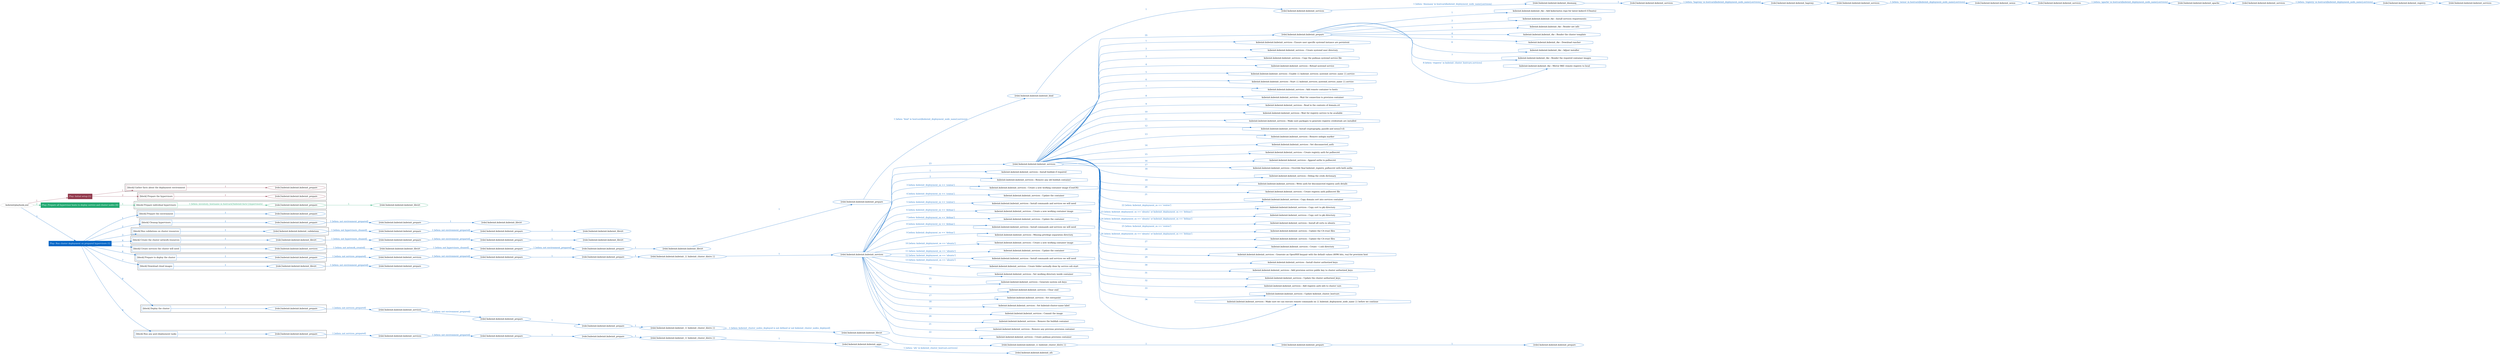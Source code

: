 digraph {
	graph [concentrate=true ordering=in rankdir=LR ratio=fill]
	edge [esep=5 sep=10]
	"kubeinit/playbook.yml" [id=root_node style=dotted]
	play_e503dc98 [label="Play: Initial setup (1)" color="#923a4d" fontcolor="#ffffff" id=play_e503dc98 shape=box style=filled tooltip=localhost]
	"kubeinit/playbook.yml" -> play_e503dc98 [label="1 " color="#923a4d" fontcolor="#923a4d" id=edge_45ca7c3e labeltooltip="1 " tooltip="1 "]
	subgraph "kubeinit.kubeinit.kubeinit_prepare" {
		role_76777080 [label="[role] kubeinit.kubeinit.kubeinit_prepare" color="#923a4d" id=role_76777080 tooltip="kubeinit.kubeinit.kubeinit_prepare"]
	}
	subgraph "kubeinit.kubeinit.kubeinit_prepare" {
		role_0b3c67dd [label="[role] kubeinit.kubeinit.kubeinit_prepare" color="#923a4d" id=role_0b3c67dd tooltip="kubeinit.kubeinit.kubeinit_prepare"]
	}
	subgraph "Play: Initial setup (1)" {
		play_e503dc98 -> block_ad367bed [label=1 color="#923a4d" fontcolor="#923a4d" id=edge_239f8a02 labeltooltip=1 tooltip=1]
		subgraph cluster_block_ad367bed {
			block_ad367bed [label="[block] Gather facts about the deployment environment" color="#923a4d" id=block_ad367bed labeltooltip="Gather facts about the deployment environment" shape=box tooltip="Gather facts about the deployment environment"]
			block_ad367bed -> role_76777080 [label="1 " color="#923a4d" fontcolor="#923a4d" id=edge_c7fbaa7b labeltooltip="1 " tooltip="1 "]
		}
		play_e503dc98 -> block_340f7863 [label=2 color="#923a4d" fontcolor="#923a4d" id=edge_bd38c888 labeltooltip=2 tooltip=2]
		subgraph cluster_block_340f7863 {
			block_340f7863 [label="[block] Prepare the hypervisors" color="#923a4d" id=block_340f7863 labeltooltip="Prepare the hypervisors" shape=box tooltip="Prepare the hypervisors"]
			block_340f7863 -> role_0b3c67dd [label="1 " color="#923a4d" fontcolor="#923a4d" id=edge_e30ed686 labeltooltip="1 " tooltip="1 "]
		}
	}
	play_36ef7591 [label="Play: Prepare all hypervisor hosts to deploy service and cluster nodes (0)" color="#23a972" fontcolor="#ffffff" id=play_36ef7591 shape=box style=filled tooltip="Play: Prepare all hypervisor hosts to deploy service and cluster nodes (0)"]
	"kubeinit/playbook.yml" -> play_36ef7591 [label="2 " color="#23a972" fontcolor="#23a972" id=edge_7087b87b labeltooltip="2 " tooltip="2 "]
	subgraph "kubeinit.kubeinit.kubeinit_libvirt" {
		role_060f5314 [label="[role] kubeinit.kubeinit.kubeinit_libvirt" color="#23a972" id=role_060f5314 tooltip="kubeinit.kubeinit.kubeinit_libvirt"]
	}
	subgraph "kubeinit.kubeinit.kubeinit_prepare" {
		role_6e1c6580 [label="[role] kubeinit.kubeinit.kubeinit_prepare" color="#23a972" id=role_6e1c6580 tooltip="kubeinit.kubeinit.kubeinit_prepare"]
		role_6e1c6580 -> role_060f5314 [label="1 " color="#23a972" fontcolor="#23a972" id=edge_564e3470 labeltooltip="1 " tooltip="1 "]
	}
	subgraph "Play: Prepare all hypervisor hosts to deploy service and cluster nodes (0)" {
		play_36ef7591 -> block_ddae9966 [label=1 color="#23a972" fontcolor="#23a972" id=edge_3e0b883f labeltooltip=1 tooltip=1]
		subgraph cluster_block_ddae9966 {
			block_ddae9966 [label="[block] Prepare individual hypervisors" color="#23a972" id=block_ddae9966 labeltooltip="Prepare individual hypervisors" shape=box tooltip="Prepare individual hypervisors"]
			block_ddae9966 -> role_6e1c6580 [label="1 [when: inventory_hostname in hostvars['kubeinit-facts'].hypervisors]" color="#23a972" fontcolor="#23a972" id=edge_b88f1957 labeltooltip="1 [when: inventory_hostname in hostvars['kubeinit-facts'].hypervisors]" tooltip="1 [when: inventory_hostname in hostvars['kubeinit-facts'].hypervisors]"]
		}
	}
	play_bc8227a1 [label="Play: Run cluster deployment on prepared hypervisors (1)" color="#0666c6" fontcolor="#ffffff" id=play_bc8227a1 shape=box style=filled tooltip=localhost]
	"kubeinit/playbook.yml" -> play_bc8227a1 [label="3 " color="#0666c6" fontcolor="#0666c6" id=edge_2eb1d53c labeltooltip="3 " tooltip="3 "]
	subgraph "kubeinit.kubeinit.kubeinit_prepare" {
		role_4ebf9649 [label="[role] kubeinit.kubeinit.kubeinit_prepare" color="#0666c6" id=role_4ebf9649 tooltip="kubeinit.kubeinit.kubeinit_prepare"]
	}
	subgraph "kubeinit.kubeinit.kubeinit_libvirt" {
		role_724618ec [label="[role] kubeinit.kubeinit.kubeinit_libvirt" color="#0666c6" id=role_724618ec tooltip="kubeinit.kubeinit.kubeinit_libvirt"]
	}
	subgraph "kubeinit.kubeinit.kubeinit_prepare" {
		role_7d6e8b5f [label="[role] kubeinit.kubeinit.kubeinit_prepare" color="#0666c6" id=role_7d6e8b5f tooltip="kubeinit.kubeinit.kubeinit_prepare"]
		role_7d6e8b5f -> role_724618ec [label="1 " color="#0666c6" fontcolor="#0666c6" id=edge_b63d9ef8 labeltooltip="1 " tooltip="1 "]
	}
	subgraph "kubeinit.kubeinit.kubeinit_prepare" {
		role_07f2634e [label="[role] kubeinit.kubeinit.kubeinit_prepare" color="#0666c6" id=role_07f2634e tooltip="kubeinit.kubeinit.kubeinit_prepare"]
		role_07f2634e -> role_7d6e8b5f [label="1 [when: not environment_prepared]" color="#0666c6" fontcolor="#0666c6" id=edge_174e8675 labeltooltip="1 [when: not environment_prepared]" tooltip="1 [when: not environment_prepared]"]
	}
	subgraph "kubeinit.kubeinit.kubeinit_libvirt" {
		role_aa6c5304 [label="[role] kubeinit.kubeinit.kubeinit_libvirt" color="#0666c6" id=role_aa6c5304 tooltip="kubeinit.kubeinit.kubeinit_libvirt"]
	}
	subgraph "kubeinit.kubeinit.kubeinit_prepare" {
		role_71b4de38 [label="[role] kubeinit.kubeinit.kubeinit_prepare" color="#0666c6" id=role_71b4de38 tooltip="kubeinit.kubeinit.kubeinit_prepare"]
		role_71b4de38 -> role_aa6c5304 [label="1 " color="#0666c6" fontcolor="#0666c6" id=edge_5ab9ca7f labeltooltip="1 " tooltip="1 "]
	}
	subgraph "kubeinit.kubeinit.kubeinit_prepare" {
		role_2104b763 [label="[role] kubeinit.kubeinit.kubeinit_prepare" color="#0666c6" id=role_2104b763 tooltip="kubeinit.kubeinit.kubeinit_prepare"]
		role_2104b763 -> role_71b4de38 [label="1 [when: not environment_prepared]" color="#0666c6" fontcolor="#0666c6" id=edge_48436f07 labeltooltip="1 [when: not environment_prepared]" tooltip="1 [when: not environment_prepared]"]
	}
	subgraph "kubeinit.kubeinit.kubeinit_validations" {
		role_d0cfb1e6 [label="[role] kubeinit.kubeinit.kubeinit_validations" color="#0666c6" id=role_d0cfb1e6 tooltip="kubeinit.kubeinit.kubeinit_validations"]
		role_d0cfb1e6 -> role_2104b763 [label="1 [when: not hypervisors_cleaned]" color="#0666c6" fontcolor="#0666c6" id=edge_278970c9 labeltooltip="1 [when: not hypervisors_cleaned]" tooltip="1 [when: not hypervisors_cleaned]"]
	}
	subgraph "kubeinit.kubeinit.kubeinit_libvirt" {
		role_3ac5ae39 [label="[role] kubeinit.kubeinit.kubeinit_libvirt" color="#0666c6" id=role_3ac5ae39 tooltip="kubeinit.kubeinit.kubeinit_libvirt"]
	}
	subgraph "kubeinit.kubeinit.kubeinit_prepare" {
		role_8b14472f [label="[role] kubeinit.kubeinit.kubeinit_prepare" color="#0666c6" id=role_8b14472f tooltip="kubeinit.kubeinit.kubeinit_prepare"]
		role_8b14472f -> role_3ac5ae39 [label="1 " color="#0666c6" fontcolor="#0666c6" id=edge_5c7ccbdb labeltooltip="1 " tooltip="1 "]
	}
	subgraph "kubeinit.kubeinit.kubeinit_prepare" {
		role_dacb79e2 [label="[role] kubeinit.kubeinit.kubeinit_prepare" color="#0666c6" id=role_dacb79e2 tooltip="kubeinit.kubeinit.kubeinit_prepare"]
		role_dacb79e2 -> role_8b14472f [label="1 [when: not environment_prepared]" color="#0666c6" fontcolor="#0666c6" id=edge_60abf774 labeltooltip="1 [when: not environment_prepared]" tooltip="1 [when: not environment_prepared]"]
	}
	subgraph "kubeinit.kubeinit.kubeinit_libvirt" {
		role_7d775c23 [label="[role] kubeinit.kubeinit.kubeinit_libvirt" color="#0666c6" id=role_7d775c23 tooltip="kubeinit.kubeinit.kubeinit_libvirt"]
		role_7d775c23 -> role_dacb79e2 [label="1 [when: not hypervisors_cleaned]" color="#0666c6" fontcolor="#0666c6" id=edge_eb13e8ef labeltooltip="1 [when: not hypervisors_cleaned]" tooltip="1 [when: not hypervisors_cleaned]"]
	}
	subgraph "kubeinit.kubeinit.kubeinit_services" {
		role_6ca841da [label="[role] kubeinit.kubeinit.kubeinit_services" color="#0666c6" id=role_6ca841da tooltip="kubeinit.kubeinit.kubeinit_services"]
	}
	subgraph "kubeinit.kubeinit.kubeinit_registry" {
		role_71b5822a [label="[role] kubeinit.kubeinit.kubeinit_registry" color="#0666c6" id=role_71b5822a tooltip="kubeinit.kubeinit.kubeinit_registry"]
		role_71b5822a -> role_6ca841da [label="1 " color="#0666c6" fontcolor="#0666c6" id=edge_bf52bc6b labeltooltip="1 " tooltip="1 "]
	}
	subgraph "kubeinit.kubeinit.kubeinit_services" {
		role_db6cec36 [label="[role] kubeinit.kubeinit.kubeinit_services" color="#0666c6" id=role_db6cec36 tooltip="kubeinit.kubeinit.kubeinit_services"]
		role_db6cec36 -> role_71b5822a [label="1 [when: 'registry' in hostvars[kubeinit_deployment_node_name].services]" color="#0666c6" fontcolor="#0666c6" id=edge_757599ec labeltooltip="1 [when: 'registry' in hostvars[kubeinit_deployment_node_name].services]" tooltip="1 [when: 'registry' in hostvars[kubeinit_deployment_node_name].services]"]
	}
	subgraph "kubeinit.kubeinit.kubeinit_apache" {
		role_b32b2b4c [label="[role] kubeinit.kubeinit.kubeinit_apache" color="#0666c6" id=role_b32b2b4c tooltip="kubeinit.kubeinit.kubeinit_apache"]
		role_b32b2b4c -> role_db6cec36 [label="1 " color="#0666c6" fontcolor="#0666c6" id=edge_842114a9 labeltooltip="1 " tooltip="1 "]
	}
	subgraph "kubeinit.kubeinit.kubeinit_services" {
		role_fac47577 [label="[role] kubeinit.kubeinit.kubeinit_services" color="#0666c6" id=role_fac47577 tooltip="kubeinit.kubeinit.kubeinit_services"]
		role_fac47577 -> role_b32b2b4c [label="1 [when: 'apache' in hostvars[kubeinit_deployment_node_name].services]" color="#0666c6" fontcolor="#0666c6" id=edge_3e622b7b labeltooltip="1 [when: 'apache' in hostvars[kubeinit_deployment_node_name].services]" tooltip="1 [when: 'apache' in hostvars[kubeinit_deployment_node_name].services]"]
	}
	subgraph "kubeinit.kubeinit.kubeinit_nexus" {
		role_53046998 [label="[role] kubeinit.kubeinit.kubeinit_nexus" color="#0666c6" id=role_53046998 tooltip="kubeinit.kubeinit.kubeinit_nexus"]
		role_53046998 -> role_fac47577 [label="1 " color="#0666c6" fontcolor="#0666c6" id=edge_2eb7b93c labeltooltip="1 " tooltip="1 "]
	}
	subgraph "kubeinit.kubeinit.kubeinit_services" {
		role_0b862f75 [label="[role] kubeinit.kubeinit.kubeinit_services" color="#0666c6" id=role_0b862f75 tooltip="kubeinit.kubeinit.kubeinit_services"]
		role_0b862f75 -> role_53046998 [label="1 [when: 'nexus' in hostvars[kubeinit_deployment_node_name].services]" color="#0666c6" fontcolor="#0666c6" id=edge_49129f29 labeltooltip="1 [when: 'nexus' in hostvars[kubeinit_deployment_node_name].services]" tooltip="1 [when: 'nexus' in hostvars[kubeinit_deployment_node_name].services]"]
	}
	subgraph "kubeinit.kubeinit.kubeinit_haproxy" {
		role_e3546531 [label="[role] kubeinit.kubeinit.kubeinit_haproxy" color="#0666c6" id=role_e3546531 tooltip="kubeinit.kubeinit.kubeinit_haproxy"]
		role_e3546531 -> role_0b862f75 [label="1 " color="#0666c6" fontcolor="#0666c6" id=edge_050a6639 labeltooltip="1 " tooltip="1 "]
	}
	subgraph "kubeinit.kubeinit.kubeinit_services" {
		role_6bdcec07 [label="[role] kubeinit.kubeinit.kubeinit_services" color="#0666c6" id=role_6bdcec07 tooltip="kubeinit.kubeinit.kubeinit_services"]
		role_6bdcec07 -> role_e3546531 [label="1 [when: 'haproxy' in hostvars[kubeinit_deployment_node_name].services]" color="#0666c6" fontcolor="#0666c6" id=edge_627a9b95 labeltooltip="1 [when: 'haproxy' in hostvars[kubeinit_deployment_node_name].services]" tooltip="1 [when: 'haproxy' in hostvars[kubeinit_deployment_node_name].services]"]
	}
	subgraph "kubeinit.kubeinit.kubeinit_dnsmasq" {
		role_0a4b3c1c [label="[role] kubeinit.kubeinit.kubeinit_dnsmasq" color="#0666c6" id=role_0a4b3c1c tooltip="kubeinit.kubeinit.kubeinit_dnsmasq"]
		role_0a4b3c1c -> role_6bdcec07 [label="1 " color="#0666c6" fontcolor="#0666c6" id=edge_77da89e2 labeltooltip="1 " tooltip="1 "]
	}
	subgraph "kubeinit.kubeinit.kubeinit_services" {
		role_44010b51 [label="[role] kubeinit.kubeinit.kubeinit_services" color="#0666c6" id=role_44010b51 tooltip="kubeinit.kubeinit.kubeinit_services"]
		role_44010b51 -> role_0a4b3c1c [label="1 [when: 'dnsmasq' in hostvars[kubeinit_deployment_node_name].services]" color="#0666c6" fontcolor="#0666c6" id=edge_31c3a5ef labeltooltip="1 [when: 'dnsmasq' in hostvars[kubeinit_deployment_node_name].services]" tooltip="1 [when: 'dnsmasq' in hostvars[kubeinit_deployment_node_name].services]"]
	}
	subgraph "kubeinit.kubeinit.kubeinit_bind" {
		role_baae6329 [label="[role] kubeinit.kubeinit.kubeinit_bind" color="#0666c6" id=role_baae6329 tooltip="kubeinit.kubeinit.kubeinit_bind"]
		role_baae6329 -> role_44010b51 [label="1 " color="#0666c6" fontcolor="#0666c6" id=edge_8ca198b5 labeltooltip="1 " tooltip="1 "]
	}
	subgraph "kubeinit.kubeinit.kubeinit_prepare" {
		role_899c178d [label="[role] kubeinit.kubeinit.kubeinit_prepare" color="#0666c6" id=role_899c178d tooltip="kubeinit.kubeinit.kubeinit_prepare"]
		role_899c178d -> role_baae6329 [label="1 [when: 'bind' in hostvars[kubeinit_deployment_node_name].services]" color="#0666c6" fontcolor="#0666c6" id=edge_84cf55b2 labeltooltip="1 [when: 'bind' in hostvars[kubeinit_deployment_node_name].services]" tooltip="1 [when: 'bind' in hostvars[kubeinit_deployment_node_name].services]"]
	}
	subgraph "kubeinit.kubeinit.kubeinit_libvirt" {
		role_31fe0497 [label="[role] kubeinit.kubeinit.kubeinit_libvirt" color="#0666c6" id=role_31fe0497 tooltip="kubeinit.kubeinit.kubeinit_libvirt"]
		role_31fe0497 -> role_899c178d [label="1 " color="#0666c6" fontcolor="#0666c6" id=edge_95abc3f3 labeltooltip="1 " tooltip="1 "]
	}
	subgraph "kubeinit.kubeinit.kubeinit_prepare" {
		role_1855a2ba [label="[role] kubeinit.kubeinit.kubeinit_prepare" color="#0666c6" id=role_1855a2ba tooltip="kubeinit.kubeinit.kubeinit_prepare"]
		role_1855a2ba -> role_31fe0497 [label="1 " color="#0666c6" fontcolor="#0666c6" id=edge_8e3fc8aa labeltooltip="1 " tooltip="1 "]
	}
	subgraph "kubeinit.kubeinit.kubeinit_prepare" {
		role_a16330d9 [label="[role] kubeinit.kubeinit.kubeinit_prepare" color="#0666c6" id=role_a16330d9 tooltip="kubeinit.kubeinit.kubeinit_prepare"]
		role_a16330d9 -> role_1855a2ba [label="1 [when: not environment_prepared]" color="#0666c6" fontcolor="#0666c6" id=edge_5ef1aaf4 labeltooltip="1 [when: not environment_prepared]" tooltip="1 [when: not environment_prepared]"]
	}
	subgraph "kubeinit.kubeinit.kubeinit_libvirt" {
		role_5de9cd94 [label="[role] kubeinit.kubeinit.kubeinit_libvirt" color="#0666c6" id=role_5de9cd94 tooltip="kubeinit.kubeinit.kubeinit_libvirt"]
		role_5de9cd94 -> role_a16330d9 [label="1 [when: not hypervisors_cleaned]" color="#0666c6" fontcolor="#0666c6" id=edge_40058592 labeltooltip="1 [when: not hypervisors_cleaned]" tooltip="1 [when: not hypervisors_cleaned]"]
	}
	subgraph "kubeinit.kubeinit.kubeinit_services" {
		role_d9bce676 [label="[role] kubeinit.kubeinit.kubeinit_services" color="#0666c6" id=role_d9bce676 tooltip="kubeinit.kubeinit.kubeinit_services"]
		role_d9bce676 -> role_5de9cd94 [label="1 [when: not network_created]" color="#0666c6" fontcolor="#0666c6" id=edge_9384ecc5 labeltooltip="1 [when: not network_created]" tooltip="1 [when: not network_created]"]
	}
	subgraph "kubeinit.kubeinit.kubeinit_prepare" {
		role_4abd546f [label="[role] kubeinit.kubeinit.kubeinit_prepare" color="#0666c6" id=role_4abd546f tooltip="kubeinit.kubeinit.kubeinit_prepare"]
		task_770b193e [label="kubeinit.kubeinit.kubeinit_rke : Add kubernetes repo for latest kubectl (Ubuntu)" color="#0666c6" id=task_770b193e shape=octagon tooltip="kubeinit.kubeinit.kubeinit_rke : Add kubernetes repo for latest kubectl (Ubuntu)"]
		role_4abd546f -> task_770b193e [label="1 " color="#0666c6" fontcolor="#0666c6" id=edge_0cad6ad4 labeltooltip="1 " tooltip="1 "]
		task_c00d3b12 [label="kubeinit.kubeinit.kubeinit_rke : Install services requirements" color="#0666c6" id=task_c00d3b12 shape=octagon tooltip="kubeinit.kubeinit.kubeinit_rke : Install services requirements"]
		role_4abd546f -> task_c00d3b12 [label="2 " color="#0666c6" fontcolor="#0666c6" id=edge_cdb0653d labeltooltip="2 " tooltip="2 "]
		task_84c8e47d [label="kubeinit.kubeinit.kubeinit_rke : Render net info" color="#0666c6" id=task_84c8e47d shape=octagon tooltip="kubeinit.kubeinit.kubeinit_rke : Render net info"]
		role_4abd546f -> task_84c8e47d [label="3 " color="#0666c6" fontcolor="#0666c6" id=edge_51397f66 labeltooltip="3 " tooltip="3 "]
		task_66cb558c [label="kubeinit.kubeinit.kubeinit_rke : Render the cluster template" color="#0666c6" id=task_66cb558c shape=octagon tooltip="kubeinit.kubeinit.kubeinit_rke : Render the cluster template"]
		role_4abd546f -> task_66cb558c [label="4 " color="#0666c6" fontcolor="#0666c6" id=edge_5eb40fad labeltooltip="4 " tooltip="4 "]
		task_5b61cb42 [label="kubeinit.kubeinit.kubeinit_rke : Download rancher" color="#0666c6" id=task_5b61cb42 shape=octagon tooltip="kubeinit.kubeinit.kubeinit_rke : Download rancher"]
		role_4abd546f -> task_5b61cb42 [label="5 " color="#0666c6" fontcolor="#0666c6" id=edge_43352694 labeltooltip="5 " tooltip="5 "]
		task_b52f6cc4 [label="kubeinit.kubeinit.kubeinit_rke : Adjust installer" color="#0666c6" id=task_b52f6cc4 shape=octagon tooltip="kubeinit.kubeinit.kubeinit_rke : Adjust installer"]
		role_4abd546f -> task_b52f6cc4 [label="6 " color="#0666c6" fontcolor="#0666c6" id=edge_73a6328b labeltooltip="6 " tooltip="6 "]
		task_3e564f99 [label="kubeinit.kubeinit.kubeinit_rke : Render the required container images" color="#0666c6" id=task_3e564f99 shape=octagon tooltip="kubeinit.kubeinit.kubeinit_rke : Render the required container images"]
		role_4abd546f -> task_3e564f99 [label="7 " color="#0666c6" fontcolor="#0666c6" id=edge_5442a6b7 labeltooltip="7 " tooltip="7 "]
		task_3f4eb398 [label="kubeinit.kubeinit.kubeinit_rke : Mirror RKE remote registry to local" color="#0666c6" id=task_3f4eb398 shape=octagon tooltip="kubeinit.kubeinit.kubeinit_rke : Mirror RKE remote registry to local"]
		role_4abd546f -> task_3f4eb398 [label="8 [when: 'registry' in kubeinit_cluster_hostvars.services]" color="#0666c6" fontcolor="#0666c6" id=edge_6164cc03 labeltooltip="8 [when: 'registry' in kubeinit_cluster_hostvars.services]" tooltip="8 [when: 'registry' in kubeinit_cluster_hostvars.services]"]
	}
	subgraph "kubeinit.kubeinit.kubeinit_services" {
		role_05c9a5aa [label="[role] kubeinit.kubeinit.kubeinit_services" color="#0666c6" id=role_05c9a5aa tooltip="kubeinit.kubeinit.kubeinit_services"]
		task_831be3c9 [label="kubeinit.kubeinit.kubeinit_services : Ensure user specific systemd instance are persistent" color="#0666c6" id=task_831be3c9 shape=octagon tooltip="kubeinit.kubeinit.kubeinit_services : Ensure user specific systemd instance are persistent"]
		role_05c9a5aa -> task_831be3c9 [label="1 " color="#0666c6" fontcolor="#0666c6" id=edge_be93fe59 labeltooltip="1 " tooltip="1 "]
		task_6d35b56d [label="kubeinit.kubeinit.kubeinit_services : Create systemd user directory" color="#0666c6" id=task_6d35b56d shape=octagon tooltip="kubeinit.kubeinit.kubeinit_services : Create systemd user directory"]
		role_05c9a5aa -> task_6d35b56d [label="2 " color="#0666c6" fontcolor="#0666c6" id=edge_511b4be6 labeltooltip="2 " tooltip="2 "]
		task_92149d0d [label="kubeinit.kubeinit.kubeinit_services : Copy the podman systemd service file" color="#0666c6" id=task_92149d0d shape=octagon tooltip="kubeinit.kubeinit.kubeinit_services : Copy the podman systemd service file"]
		role_05c9a5aa -> task_92149d0d [label="3 " color="#0666c6" fontcolor="#0666c6" id=edge_fe3b2951 labeltooltip="3 " tooltip="3 "]
		task_ef5147f1 [label="kubeinit.kubeinit.kubeinit_services : Reload systemd service" color="#0666c6" id=task_ef5147f1 shape=octagon tooltip="kubeinit.kubeinit.kubeinit_services : Reload systemd service"]
		role_05c9a5aa -> task_ef5147f1 [label="4 " color="#0666c6" fontcolor="#0666c6" id=edge_14bb6d47 labeltooltip="4 " tooltip="4 "]
		task_408f115d [label="kubeinit.kubeinit.kubeinit_services : Enable {{ kubeinit_services_systemd_service_name }}.service" color="#0666c6" id=task_408f115d shape=octagon tooltip="kubeinit.kubeinit.kubeinit_services : Enable {{ kubeinit_services_systemd_service_name }}.service"]
		role_05c9a5aa -> task_408f115d [label="5 " color="#0666c6" fontcolor="#0666c6" id=edge_68bceefe labeltooltip="5 " tooltip="5 "]
		task_1f0dd615 [label="kubeinit.kubeinit.kubeinit_services : Start {{ kubeinit_services_systemd_service_name }}.service" color="#0666c6" id=task_1f0dd615 shape=octagon tooltip="kubeinit.kubeinit.kubeinit_services : Start {{ kubeinit_services_systemd_service_name }}.service"]
		role_05c9a5aa -> task_1f0dd615 [label="6 " color="#0666c6" fontcolor="#0666c6" id=edge_0b0a50c8 labeltooltip="6 " tooltip="6 "]
		task_8472ad21 [label="kubeinit.kubeinit.kubeinit_services : Add remote container to hosts" color="#0666c6" id=task_8472ad21 shape=octagon tooltip="kubeinit.kubeinit.kubeinit_services : Add remote container to hosts"]
		role_05c9a5aa -> task_8472ad21 [label="7 " color="#0666c6" fontcolor="#0666c6" id=edge_791e7bac labeltooltip="7 " tooltip="7 "]
		task_697ffe90 [label="kubeinit.kubeinit.kubeinit_services : Wait for connection to provision container" color="#0666c6" id=task_697ffe90 shape=octagon tooltip="kubeinit.kubeinit.kubeinit_services : Wait for connection to provision container"]
		role_05c9a5aa -> task_697ffe90 [label="8 " color="#0666c6" fontcolor="#0666c6" id=edge_1bb3bf48 labeltooltip="8 " tooltip="8 "]
		task_e46d4d18 [label="kubeinit.kubeinit.kubeinit_services : Read in the contents of domain.crt" color="#0666c6" id=task_e46d4d18 shape=octagon tooltip="kubeinit.kubeinit.kubeinit_services : Read in the contents of domain.crt"]
		role_05c9a5aa -> task_e46d4d18 [label="9 " color="#0666c6" fontcolor="#0666c6" id=edge_76794680 labeltooltip="9 " tooltip="9 "]
		task_1153752e [label="kubeinit.kubeinit.kubeinit_services : Wait for registry service to be available" color="#0666c6" id=task_1153752e shape=octagon tooltip="kubeinit.kubeinit.kubeinit_services : Wait for registry service to be available"]
		role_05c9a5aa -> task_1153752e [label="10 " color="#0666c6" fontcolor="#0666c6" id=edge_8c1132cb labeltooltip="10 " tooltip="10 "]
		task_e3dc9761 [label="kubeinit.kubeinit.kubeinit_services : Make sure packages to generate registry credentials are installed" color="#0666c6" id=task_e3dc9761 shape=octagon tooltip="kubeinit.kubeinit.kubeinit_services : Make sure packages to generate registry credentials are installed"]
		role_05c9a5aa -> task_e3dc9761 [label="11 " color="#0666c6" fontcolor="#0666c6" id=edge_d939e8d3 labeltooltip="11 " tooltip="11 "]
		task_e7f33029 [label="kubeinit.kubeinit.kubeinit_services : Install cryptography, passlib and nexus3-cli" color="#0666c6" id=task_e7f33029 shape=octagon tooltip="kubeinit.kubeinit.kubeinit_services : Install cryptography, passlib and nexus3-cli"]
		role_05c9a5aa -> task_e7f33029 [label="12 " color="#0666c6" fontcolor="#0666c6" id=edge_07da6a0e labeltooltip="12 " tooltip="12 "]
		task_539a9205 [label="kubeinit.kubeinit.kubeinit_services : Remove nologin marker" color="#0666c6" id=task_539a9205 shape=octagon tooltip="kubeinit.kubeinit.kubeinit_services : Remove nologin marker"]
		role_05c9a5aa -> task_539a9205 [label="13 " color="#0666c6" fontcolor="#0666c6" id=edge_b2f2d6c1 labeltooltip="13 " tooltip="13 "]
		task_4193892a [label="kubeinit.kubeinit.kubeinit_services : Set disconnected_auth" color="#0666c6" id=task_4193892a shape=octagon tooltip="kubeinit.kubeinit.kubeinit_services : Set disconnected_auth"]
		role_05c9a5aa -> task_4193892a [label="14 " color="#0666c6" fontcolor="#0666c6" id=edge_8374d1c2 labeltooltip="14 " tooltip="14 "]
		task_7f73ffbc [label="kubeinit.kubeinit.kubeinit_services : Create registry auth for pullsecret" color="#0666c6" id=task_7f73ffbc shape=octagon tooltip="kubeinit.kubeinit.kubeinit_services : Create registry auth for pullsecret"]
		role_05c9a5aa -> task_7f73ffbc [label="15 " color="#0666c6" fontcolor="#0666c6" id=edge_f54742c1 labeltooltip="15 " tooltip="15 "]
		task_82b37b38 [label="kubeinit.kubeinit.kubeinit_services : Append auths to pullsecret" color="#0666c6" id=task_82b37b38 shape=octagon tooltip="kubeinit.kubeinit.kubeinit_services : Append auths to pullsecret"]
		role_05c9a5aa -> task_82b37b38 [label="16 " color="#0666c6" fontcolor="#0666c6" id=edge_bf875481 labeltooltip="16 " tooltip="16 "]
		task_cc9cf07c [label="kubeinit.kubeinit.kubeinit_services : Override final kubeinit_registry_pullsecret with both auths" color="#0666c6" id=task_cc9cf07c shape=octagon tooltip="kubeinit.kubeinit.kubeinit_services : Override final kubeinit_registry_pullsecret with both auths"]
		role_05c9a5aa -> task_cc9cf07c [label="17 " color="#0666c6" fontcolor="#0666c6" id=edge_8ed597e8 labeltooltip="17 " tooltip="17 "]
		task_78e62023 [label="kubeinit.kubeinit.kubeinit_services : Debug the creds dictionary" color="#0666c6" id=task_78e62023 shape=octagon tooltip="kubeinit.kubeinit.kubeinit_services : Debug the creds dictionary"]
		role_05c9a5aa -> task_78e62023 [label="18 " color="#0666c6" fontcolor="#0666c6" id=edge_656d568f labeltooltip="18 " tooltip="18 "]
		task_c1fdc9f9 [label="kubeinit.kubeinit.kubeinit_services : Write auth for disconnected registry auth details" color="#0666c6" id=task_c1fdc9f9 shape=octagon tooltip="kubeinit.kubeinit.kubeinit_services : Write auth for disconnected registry auth details"]
		role_05c9a5aa -> task_c1fdc9f9 [label="19 " color="#0666c6" fontcolor="#0666c6" id=edge_47e89379 labeltooltip="19 " tooltip="19 "]
		task_a973dfff [label="kubeinit.kubeinit.kubeinit_services : Create registry auth pullsecret file" color="#0666c6" id=task_a973dfff shape=octagon tooltip="kubeinit.kubeinit.kubeinit_services : Create registry auth pullsecret file"]
		role_05c9a5aa -> task_a973dfff [label="20 " color="#0666c6" fontcolor="#0666c6" id=edge_bb61ffec labeltooltip="20 " tooltip="20 "]
		task_d3f7c96c [label="kubeinit.kubeinit.kubeinit_services : Copy domain cert into services container" color="#0666c6" id=task_d3f7c96c shape=octagon tooltip="kubeinit.kubeinit.kubeinit_services : Copy domain cert into services container"]
		role_05c9a5aa -> task_d3f7c96c [label="21 " color="#0666c6" fontcolor="#0666c6" id=edge_6472b9a7 labeltooltip="21 " tooltip="21 "]
		task_0da9f5ce [label="kubeinit.kubeinit.kubeinit_services : Copy cert to pki directory" color="#0666c6" id=task_0da9f5ce shape=octagon tooltip="kubeinit.kubeinit.kubeinit_services : Copy cert to pki directory"]
		role_05c9a5aa -> task_0da9f5ce [label="22 [when: kubeinit_deployment_os == 'centos']" color="#0666c6" fontcolor="#0666c6" id=edge_c62f12a9 labeltooltip="22 [when: kubeinit_deployment_os == 'centos']" tooltip="22 [when: kubeinit_deployment_os == 'centos']"]
		task_aaef88ad [label="kubeinit.kubeinit.kubeinit_services : Copy cert to pki directory" color="#0666c6" id=task_aaef88ad shape=octagon tooltip="kubeinit.kubeinit.kubeinit_services : Copy cert to pki directory"]
		role_05c9a5aa -> task_aaef88ad [label="23 [when: kubeinit_deployment_os == 'ubuntu' or kubeinit_deployment_os == 'debian']" color="#0666c6" fontcolor="#0666c6" id=edge_1bdd93c5 labeltooltip="23 [when: kubeinit_deployment_os == 'ubuntu' or kubeinit_deployment_os == 'debian']" tooltip="23 [when: kubeinit_deployment_os == 'ubuntu' or kubeinit_deployment_os == 'debian']"]
		task_203ec2eb [label="kubeinit.kubeinit.kubeinit_services : Install all certs in ubuntu" color="#0666c6" id=task_203ec2eb shape=octagon tooltip="kubeinit.kubeinit.kubeinit_services : Install all certs in ubuntu"]
		role_05c9a5aa -> task_203ec2eb [label="24 [when: kubeinit_deployment_os == 'ubuntu' or kubeinit_deployment_os == 'debian']" color="#0666c6" fontcolor="#0666c6" id=edge_c0cb4349 labeltooltip="24 [when: kubeinit_deployment_os == 'ubuntu' or kubeinit_deployment_os == 'debian']" tooltip="24 [when: kubeinit_deployment_os == 'ubuntu' or kubeinit_deployment_os == 'debian']"]
		task_34ae4434 [label="kubeinit.kubeinit.kubeinit_services : Update the CA trust files" color="#0666c6" id=task_34ae4434 shape=octagon tooltip="kubeinit.kubeinit.kubeinit_services : Update the CA trust files"]
		role_05c9a5aa -> task_34ae4434 [label="25 [when: kubeinit_deployment_os == 'centos']" color="#0666c6" fontcolor="#0666c6" id=edge_b2e00a19 labeltooltip="25 [when: kubeinit_deployment_os == 'centos']" tooltip="25 [when: kubeinit_deployment_os == 'centos']"]
		task_8d789a63 [label="kubeinit.kubeinit.kubeinit_services : Update the CA trust files" color="#0666c6" id=task_8d789a63 shape=octagon tooltip="kubeinit.kubeinit.kubeinit_services : Update the CA trust files"]
		role_05c9a5aa -> task_8d789a63 [label="26 [when: kubeinit_deployment_os == 'ubuntu' or kubeinit_deployment_os == 'debian']" color="#0666c6" fontcolor="#0666c6" id=edge_d38a65b9 labeltooltip="26 [when: kubeinit_deployment_os == 'ubuntu' or kubeinit_deployment_os == 'debian']" tooltip="26 [when: kubeinit_deployment_os == 'ubuntu' or kubeinit_deployment_os == 'debian']"]
		task_0922aa83 [label="kubeinit.kubeinit.kubeinit_services : Create ~/.ssh directory" color="#0666c6" id=task_0922aa83 shape=octagon tooltip="kubeinit.kubeinit.kubeinit_services : Create ~/.ssh directory"]
		role_05c9a5aa -> task_0922aa83 [label="27 " color="#0666c6" fontcolor="#0666c6" id=edge_ce77a9cc labeltooltip="27 " tooltip="27 "]
		task_911e30af [label="kubeinit.kubeinit.kubeinit_services : Generate an OpenSSH keypair with the default values (4096 bits, rsa) for provision host" color="#0666c6" id=task_911e30af shape=octagon tooltip="kubeinit.kubeinit.kubeinit_services : Generate an OpenSSH keypair with the default values (4096 bits, rsa) for provision host"]
		role_05c9a5aa -> task_911e30af [label="28 " color="#0666c6" fontcolor="#0666c6" id=edge_0718260b labeltooltip="28 " tooltip="28 "]
		task_08da0cc7 [label="kubeinit.kubeinit.kubeinit_services : Install cluster authorized keys" color="#0666c6" id=task_08da0cc7 shape=octagon tooltip="kubeinit.kubeinit.kubeinit_services : Install cluster authorized keys"]
		role_05c9a5aa -> task_08da0cc7 [label="29 " color="#0666c6" fontcolor="#0666c6" id=edge_def2a19b labeltooltip="29 " tooltip="29 "]
		task_97eda098 [label="kubeinit.kubeinit.kubeinit_services : Add provision service public key to cluster authorized_keys" color="#0666c6" id=task_97eda098 shape=octagon tooltip="kubeinit.kubeinit.kubeinit_services : Add provision service public key to cluster authorized_keys"]
		role_05c9a5aa -> task_97eda098 [label="30 " color="#0666c6" fontcolor="#0666c6" id=edge_2c9757f0 labeltooltip="30 " tooltip="30 "]
		task_bc57289b [label="kubeinit.kubeinit.kubeinit_services : Update the cluster authorized_keys" color="#0666c6" id=task_bc57289b shape=octagon tooltip="kubeinit.kubeinit.kubeinit_services : Update the cluster authorized_keys"]
		role_05c9a5aa -> task_bc57289b [label="31 " color="#0666c6" fontcolor="#0666c6" id=edge_51bf5b5c labeltooltip="31 " tooltip="31 "]
		task_acb8b2d3 [label="kubeinit.kubeinit.kubeinit_services : Add registry auth info to cluster vars" color="#0666c6" id=task_acb8b2d3 shape=octagon tooltip="kubeinit.kubeinit.kubeinit_services : Add registry auth info to cluster vars"]
		role_05c9a5aa -> task_acb8b2d3 [label="32 " color="#0666c6" fontcolor="#0666c6" id=edge_34bd975f labeltooltip="32 " tooltip="32 "]
		task_42a442ab [label="kubeinit.kubeinit.kubeinit_services : Update kubeinit_cluster_hostvars" color="#0666c6" id=task_42a442ab shape=octagon tooltip="kubeinit.kubeinit.kubeinit_services : Update kubeinit_cluster_hostvars"]
		role_05c9a5aa -> task_42a442ab [label="33 " color="#0666c6" fontcolor="#0666c6" id=edge_8ee67149 labeltooltip="33 " tooltip="33 "]
		task_351ffbd5 [label="kubeinit.kubeinit.kubeinit_services : Make sure we can execute remote commands on {{ kubeinit_deployment_node_name }} before we continue" color="#0666c6" id=task_351ffbd5 shape=octagon tooltip="kubeinit.kubeinit.kubeinit_services : Make sure we can execute remote commands on {{ kubeinit_deployment_node_name }} before we continue"]
		role_05c9a5aa -> task_351ffbd5 [label="34 " color="#0666c6" fontcolor="#0666c6" id=edge_5084c695 labeltooltip="34 " tooltip="34 "]
		role_05c9a5aa -> role_4abd546f [label="35 " color="#0666c6" fontcolor="#0666c6" id=edge_7e5f7abe labeltooltip="35 " tooltip="35 "]
	}
	subgraph "kubeinit.kubeinit.kubeinit_services" {
		role_1c4236ce [label="[role] kubeinit.kubeinit.kubeinit_services" color="#0666c6" id=role_1c4236ce tooltip="kubeinit.kubeinit.kubeinit_services"]
		task_52a51cf1 [label="kubeinit.kubeinit.kubeinit_services : Install buildah if required" color="#0666c6" id=task_52a51cf1 shape=octagon tooltip="kubeinit.kubeinit.kubeinit_services : Install buildah if required"]
		role_1c4236ce -> task_52a51cf1 [label="1 " color="#0666c6" fontcolor="#0666c6" id=edge_852ec5cf labeltooltip="1 " tooltip="1 "]
		task_ebbbebb8 [label="kubeinit.kubeinit.kubeinit_services : Remove any old buildah container" color="#0666c6" id=task_ebbbebb8 shape=octagon tooltip="kubeinit.kubeinit.kubeinit_services : Remove any old buildah container"]
		role_1c4236ce -> task_ebbbebb8 [label="2 " color="#0666c6" fontcolor="#0666c6" id=edge_e4bfeb42 labeltooltip="2 " tooltip="2 "]
		task_343c462d [label="kubeinit.kubeinit.kubeinit_services : Create a new working container image (CentOS)" color="#0666c6" id=task_343c462d shape=octagon tooltip="kubeinit.kubeinit.kubeinit_services : Create a new working container image (CentOS)"]
		role_1c4236ce -> task_343c462d [label="3 [when: kubeinit_deployment_os == 'centos']" color="#0666c6" fontcolor="#0666c6" id=edge_0e8f93ec labeltooltip="3 [when: kubeinit_deployment_os == 'centos']" tooltip="3 [when: kubeinit_deployment_os == 'centos']"]
		task_3e94844d [label="kubeinit.kubeinit.kubeinit_services : Update the container" color="#0666c6" id=task_3e94844d shape=octagon tooltip="kubeinit.kubeinit.kubeinit_services : Update the container"]
		role_1c4236ce -> task_3e94844d [label="4 [when: kubeinit_deployment_os == 'centos']" color="#0666c6" fontcolor="#0666c6" id=edge_7a129b40 labeltooltip="4 [when: kubeinit_deployment_os == 'centos']" tooltip="4 [when: kubeinit_deployment_os == 'centos']"]
		task_aa80ef9c [label="kubeinit.kubeinit.kubeinit_services : Install commands and services we will need" color="#0666c6" id=task_aa80ef9c shape=octagon tooltip="kubeinit.kubeinit.kubeinit_services : Install commands and services we will need"]
		role_1c4236ce -> task_aa80ef9c [label="5 [when: kubeinit_deployment_os == 'centos']" color="#0666c6" fontcolor="#0666c6" id=edge_ca9491c6 labeltooltip="5 [when: kubeinit_deployment_os == 'centos']" tooltip="5 [when: kubeinit_deployment_os == 'centos']"]
		task_9ea8694f [label="kubeinit.kubeinit.kubeinit_services : Create a new working container image" color="#0666c6" id=task_9ea8694f shape=octagon tooltip="kubeinit.kubeinit.kubeinit_services : Create a new working container image"]
		role_1c4236ce -> task_9ea8694f [label="6 [when: kubeinit_deployment_os == 'debian']" color="#0666c6" fontcolor="#0666c6" id=edge_7092a8b6 labeltooltip="6 [when: kubeinit_deployment_os == 'debian']" tooltip="6 [when: kubeinit_deployment_os == 'debian']"]
		task_691d23dd [label="kubeinit.kubeinit.kubeinit_services : Update the container" color="#0666c6" id=task_691d23dd shape=octagon tooltip="kubeinit.kubeinit.kubeinit_services : Update the container"]
		role_1c4236ce -> task_691d23dd [label="7 [when: kubeinit_deployment_os == 'debian']" color="#0666c6" fontcolor="#0666c6" id=edge_7752c99b labeltooltip="7 [when: kubeinit_deployment_os == 'debian']" tooltip="7 [when: kubeinit_deployment_os == 'debian']"]
		task_a2c70677 [label="kubeinit.kubeinit.kubeinit_services : Install commands and services we will need" color="#0666c6" id=task_a2c70677 shape=octagon tooltip="kubeinit.kubeinit.kubeinit_services : Install commands and services we will need"]
		role_1c4236ce -> task_a2c70677 [label="8 [when: kubeinit_deployment_os == 'debian']" color="#0666c6" fontcolor="#0666c6" id=edge_4260274a labeltooltip="8 [when: kubeinit_deployment_os == 'debian']" tooltip="8 [when: kubeinit_deployment_os == 'debian']"]
		task_b3fc7bfa [label="kubeinit.kubeinit.kubeinit_services : Missing privilege separation directory" color="#0666c6" id=task_b3fc7bfa shape=octagon tooltip="kubeinit.kubeinit.kubeinit_services : Missing privilege separation directory"]
		role_1c4236ce -> task_b3fc7bfa [label="9 [when: kubeinit_deployment_os == 'debian']" color="#0666c6" fontcolor="#0666c6" id=edge_1deac5a4 labeltooltip="9 [when: kubeinit_deployment_os == 'debian']" tooltip="9 [when: kubeinit_deployment_os == 'debian']"]
		task_a493dc30 [label="kubeinit.kubeinit.kubeinit_services : Create a new working container image" color="#0666c6" id=task_a493dc30 shape=octagon tooltip="kubeinit.kubeinit.kubeinit_services : Create a new working container image"]
		role_1c4236ce -> task_a493dc30 [label="10 [when: kubeinit_deployment_os == 'ubuntu']" color="#0666c6" fontcolor="#0666c6" id=edge_1fcbabdb labeltooltip="10 [when: kubeinit_deployment_os == 'ubuntu']" tooltip="10 [when: kubeinit_deployment_os == 'ubuntu']"]
		task_2365f8e1 [label="kubeinit.kubeinit.kubeinit_services : Update the container" color="#0666c6" id=task_2365f8e1 shape=octagon tooltip="kubeinit.kubeinit.kubeinit_services : Update the container"]
		role_1c4236ce -> task_2365f8e1 [label="11 [when: kubeinit_deployment_os == 'ubuntu']" color="#0666c6" fontcolor="#0666c6" id=edge_87c2ca1d labeltooltip="11 [when: kubeinit_deployment_os == 'ubuntu']" tooltip="11 [when: kubeinit_deployment_os == 'ubuntu']"]
		task_0b168eb9 [label="kubeinit.kubeinit.kubeinit_services : Install commands and services we will need" color="#0666c6" id=task_0b168eb9 shape=octagon tooltip="kubeinit.kubeinit.kubeinit_services : Install commands and services we will need"]
		role_1c4236ce -> task_0b168eb9 [label="12 [when: kubeinit_deployment_os == 'ubuntu']" color="#0666c6" fontcolor="#0666c6" id=edge_9c11d008 labeltooltip="12 [when: kubeinit_deployment_os == 'ubuntu']" tooltip="12 [when: kubeinit_deployment_os == 'ubuntu']"]
		task_8de4d60d [label="kubeinit.kubeinit.kubeinit_services : Create folder normally done by service ssh start" color="#0666c6" id=task_8de4d60d shape=octagon tooltip="kubeinit.kubeinit.kubeinit_services : Create folder normally done by service ssh start"]
		role_1c4236ce -> task_8de4d60d [label="13 [when: kubeinit_deployment_os == 'ubuntu']" color="#0666c6" fontcolor="#0666c6" id=edge_f93ef35f labeltooltip="13 [when: kubeinit_deployment_os == 'ubuntu']" tooltip="13 [when: kubeinit_deployment_os == 'ubuntu']"]
		task_29ed9f1c [label="kubeinit.kubeinit.kubeinit_services : Set working directory inside container" color="#0666c6" id=task_29ed9f1c shape=octagon tooltip="kubeinit.kubeinit.kubeinit_services : Set working directory inside container"]
		role_1c4236ce -> task_29ed9f1c [label="14 " color="#0666c6" fontcolor="#0666c6" id=edge_c499ec97 labeltooltip="14 " tooltip="14 "]
		task_b35d953e [label="kubeinit.kubeinit.kubeinit_services : Generate system ssh keys" color="#0666c6" id=task_b35d953e shape=octagon tooltip="kubeinit.kubeinit.kubeinit_services : Generate system ssh keys"]
		role_1c4236ce -> task_b35d953e [label="15 " color="#0666c6" fontcolor="#0666c6" id=edge_e943951c labeltooltip="15 " tooltip="15 "]
		task_63c3f415 [label="kubeinit.kubeinit.kubeinit_services : Clear cmd" color="#0666c6" id=task_63c3f415 shape=octagon tooltip="kubeinit.kubeinit.kubeinit_services : Clear cmd"]
		role_1c4236ce -> task_63c3f415 [label="16 " color="#0666c6" fontcolor="#0666c6" id=edge_63beb25d labeltooltip="16 " tooltip="16 "]
		task_05d073b6 [label="kubeinit.kubeinit.kubeinit_services : Set entrypoint" color="#0666c6" id=task_05d073b6 shape=octagon tooltip="kubeinit.kubeinit.kubeinit_services : Set entrypoint"]
		role_1c4236ce -> task_05d073b6 [label="17 " color="#0666c6" fontcolor="#0666c6" id=edge_9ecdedce labeltooltip="17 " tooltip="17 "]
		task_3f10ed12 [label="kubeinit.kubeinit.kubeinit_services : Set kubeinit-cluster-name label" color="#0666c6" id=task_3f10ed12 shape=octagon tooltip="kubeinit.kubeinit.kubeinit_services : Set kubeinit-cluster-name label"]
		role_1c4236ce -> task_3f10ed12 [label="18 " color="#0666c6" fontcolor="#0666c6" id=edge_c70e9eac labeltooltip="18 " tooltip="18 "]
		task_83aea32e [label="kubeinit.kubeinit.kubeinit_services : Commit the image" color="#0666c6" id=task_83aea32e shape=octagon tooltip="kubeinit.kubeinit.kubeinit_services : Commit the image"]
		role_1c4236ce -> task_83aea32e [label="19 " color="#0666c6" fontcolor="#0666c6" id=edge_97367d56 labeltooltip="19 " tooltip="19 "]
		task_dddbd8c6 [label="kubeinit.kubeinit.kubeinit_services : Remove the buildah container" color="#0666c6" id=task_dddbd8c6 shape=octagon tooltip="kubeinit.kubeinit.kubeinit_services : Remove the buildah container"]
		role_1c4236ce -> task_dddbd8c6 [label="20 " color="#0666c6" fontcolor="#0666c6" id=edge_811e218c labeltooltip="20 " tooltip="20 "]
		task_94b17f51 [label="kubeinit.kubeinit.kubeinit_services : Remove any previous provision container" color="#0666c6" id=task_94b17f51 shape=octagon tooltip="kubeinit.kubeinit.kubeinit_services : Remove any previous provision container"]
		role_1c4236ce -> task_94b17f51 [label="21 " color="#0666c6" fontcolor="#0666c6" id=edge_66ec51d8 labeltooltip="21 " tooltip="21 "]
		task_c787e4cf [label="kubeinit.kubeinit.kubeinit_services : Create podman provision container" color="#0666c6" id=task_c787e4cf shape=octagon tooltip="kubeinit.kubeinit.kubeinit_services : Create podman provision container"]
		role_1c4236ce -> task_c787e4cf [label="22 " color="#0666c6" fontcolor="#0666c6" id=edge_512a36d9 labeltooltip="22 " tooltip="22 "]
		role_1c4236ce -> role_05c9a5aa [label="23 " color="#0666c6" fontcolor="#0666c6" id=edge_0d7bae84 labeltooltip="23 " tooltip="23 "]
	}
	subgraph "kubeinit.kubeinit.kubeinit_{{ kubeinit_cluster_distro }}" {
		role_3aeee145 [label="[role] kubeinit.kubeinit.kubeinit_{{ kubeinit_cluster_distro }}" color="#0666c6" id=role_3aeee145 tooltip="kubeinit.kubeinit.kubeinit_{{ kubeinit_cluster_distro }}"]
		role_3aeee145 -> role_1c4236ce [label="1 " color="#0666c6" fontcolor="#0666c6" id=edge_097602f9 labeltooltip="1 " tooltip="1 "]
	}
	subgraph "kubeinit.kubeinit.kubeinit_prepare" {
		role_1cc61615 [label="[role] kubeinit.kubeinit.kubeinit_prepare" color="#0666c6" id=role_1cc61615 tooltip="kubeinit.kubeinit.kubeinit_prepare"]
		role_1cc61615 -> role_3aeee145 [label="1 " color="#0666c6" fontcolor="#0666c6" id=edge_4889f68a labeltooltip="1 " tooltip="1 "]
	}
	subgraph "kubeinit.kubeinit.kubeinit_prepare" {
		role_5d8afea8 [label="[role] kubeinit.kubeinit.kubeinit_prepare" color="#0666c6" id=role_5d8afea8 tooltip="kubeinit.kubeinit.kubeinit_prepare"]
		role_5d8afea8 -> role_1cc61615 [label="1 " color="#0666c6" fontcolor="#0666c6" id=edge_1380190e labeltooltip="1 " tooltip="1 "]
	}
	subgraph "kubeinit.kubeinit.kubeinit_services" {
		role_b618bb25 [label="[role] kubeinit.kubeinit.kubeinit_services" color="#0666c6" id=role_b618bb25 tooltip="kubeinit.kubeinit.kubeinit_services"]
		role_b618bb25 -> role_5d8afea8 [label="1 [when: not environment_prepared]" color="#0666c6" fontcolor="#0666c6" id=edge_34a595a9 labeltooltip="1 [when: not environment_prepared]" tooltip="1 [when: not environment_prepared]"]
	}
	subgraph "kubeinit.kubeinit.kubeinit_prepare" {
		role_f9b11c1a [label="[role] kubeinit.kubeinit.kubeinit_prepare" color="#0666c6" id=role_f9b11c1a tooltip="kubeinit.kubeinit.kubeinit_prepare"]
		role_f9b11c1a -> role_b618bb25 [label="1 [when: not services_prepared]" color="#0666c6" fontcolor="#0666c6" id=edge_3c77434d labeltooltip="1 [when: not services_prepared]" tooltip="1 [when: not services_prepared]"]
	}
	subgraph "kubeinit.kubeinit.kubeinit_prepare" {
		role_d01c1b0d [label="[role] kubeinit.kubeinit.kubeinit_prepare" color="#0666c6" id=role_d01c1b0d tooltip="kubeinit.kubeinit.kubeinit_prepare"]
	}
	subgraph "kubeinit.kubeinit.kubeinit_libvirt" {
		role_54a783b7 [label="[role] kubeinit.kubeinit.kubeinit_libvirt" color="#0666c6" id=role_54a783b7 tooltip="kubeinit.kubeinit.kubeinit_libvirt"]
		role_54a783b7 -> role_d01c1b0d [label="1 [when: not environment_prepared]" color="#0666c6" fontcolor="#0666c6" id=edge_7619653c labeltooltip="1 [when: not environment_prepared]" tooltip="1 [when: not environment_prepared]"]
	}
	subgraph "kubeinit.kubeinit.kubeinit_prepare" {
		role_fb9a703c [label="[role] kubeinit.kubeinit.kubeinit_prepare" color="#0666c6" id=role_fb9a703c tooltip="kubeinit.kubeinit.kubeinit_prepare"]
	}
	subgraph "kubeinit.kubeinit.kubeinit_prepare" {
		role_f8587af8 [label="[role] kubeinit.kubeinit.kubeinit_prepare" color="#0666c6" id=role_f8587af8 tooltip="kubeinit.kubeinit.kubeinit_prepare"]
		role_f8587af8 -> role_fb9a703c [label="1 " color="#0666c6" fontcolor="#0666c6" id=edge_38b43d75 labeltooltip="1 " tooltip="1 "]
	}
	subgraph "kubeinit.kubeinit.kubeinit_{{ kubeinit_cluster_distro }}" {
		role_7c37ff9e [label="[role] kubeinit.kubeinit.kubeinit_{{ kubeinit_cluster_distro }}" color="#0666c6" id=role_7c37ff9e tooltip="kubeinit.kubeinit.kubeinit_{{ kubeinit_cluster_distro }}"]
		role_7c37ff9e -> role_f8587af8 [label="1 " color="#0666c6" fontcolor="#0666c6" id=edge_4072f14a labeltooltip="1 " tooltip="1 "]
	}
	subgraph "kubeinit.kubeinit.kubeinit_libvirt" {
		role_09390508 [label="[role] kubeinit.kubeinit.kubeinit_libvirt" color="#0666c6" id=role_09390508 tooltip="kubeinit.kubeinit.kubeinit_libvirt"]
		role_09390508 -> role_7c37ff9e [label="1 " color="#0666c6" fontcolor="#0666c6" id=edge_b737ca58 labeltooltip="1 " tooltip="1 "]
	}
	subgraph "kubeinit.kubeinit.kubeinit_{{ kubeinit_cluster_distro }}" {
		role_d577fbc9 [label="[role] kubeinit.kubeinit.kubeinit_{{ kubeinit_cluster_distro }}" color="#0666c6" id=role_d577fbc9 tooltip="kubeinit.kubeinit.kubeinit_{{ kubeinit_cluster_distro }}"]
		role_d577fbc9 -> role_09390508 [label="1 [when: kubeinit_cluster_nodes_deployed is not defined or not kubeinit_cluster_nodes_deployed]" color="#0666c6" fontcolor="#0666c6" id=edge_1f49f5f6 labeltooltip="1 [when: kubeinit_cluster_nodes_deployed is not defined or not kubeinit_cluster_nodes_deployed]" tooltip="1 [when: kubeinit_cluster_nodes_deployed is not defined or not kubeinit_cluster_nodes_deployed]"]
	}
	subgraph "kubeinit.kubeinit.kubeinit_prepare" {
		role_9d1ac446 [label="[role] kubeinit.kubeinit.kubeinit_prepare" color="#0666c6" id=role_9d1ac446 tooltip="kubeinit.kubeinit.kubeinit_prepare"]
		role_9d1ac446 -> role_d577fbc9 [label="1 " color="#0666c6" fontcolor="#0666c6" id=edge_dfd983fc labeltooltip="1 " tooltip="1 "]
	}
	subgraph "kubeinit.kubeinit.kubeinit_prepare" {
		role_5a2f578f [label="[role] kubeinit.kubeinit.kubeinit_prepare" color="#0666c6" id=role_5a2f578f tooltip="kubeinit.kubeinit.kubeinit_prepare"]
		role_5a2f578f -> role_9d1ac446 [label="1 " color="#0666c6" fontcolor="#0666c6" id=edge_122115c4 labeltooltip="1 " tooltip="1 "]
	}
	subgraph "kubeinit.kubeinit.kubeinit_services" {
		role_f1fa2cf5 [label="[role] kubeinit.kubeinit.kubeinit_services" color="#0666c6" id=role_f1fa2cf5 tooltip="kubeinit.kubeinit.kubeinit_services"]
		role_f1fa2cf5 -> role_5a2f578f [label="1 [when: not environment_prepared]" color="#0666c6" fontcolor="#0666c6" id=edge_cee34057 labeltooltip="1 [when: not environment_prepared]" tooltip="1 [when: not environment_prepared]"]
	}
	subgraph "kubeinit.kubeinit.kubeinit_prepare" {
		role_4f57ca2c [label="[role] kubeinit.kubeinit.kubeinit_prepare" color="#0666c6" id=role_4f57ca2c tooltip="kubeinit.kubeinit.kubeinit_prepare"]
		role_4f57ca2c -> role_f1fa2cf5 [label="1 [when: not services_prepared]" color="#0666c6" fontcolor="#0666c6" id=edge_ce19c2a7 labeltooltip="1 [when: not services_prepared]" tooltip="1 [when: not services_prepared]"]
	}
	subgraph "kubeinit.kubeinit.kubeinit_nfs" {
		role_b188ef73 [label="[role] kubeinit.kubeinit.kubeinit_nfs" color="#0666c6" id=role_b188ef73 tooltip="kubeinit.kubeinit.kubeinit_nfs"]
	}
	subgraph "kubeinit.kubeinit.kubeinit_apps" {
		role_b4a2bb2e [label="[role] kubeinit.kubeinit.kubeinit_apps" color="#0666c6" id=role_b4a2bb2e tooltip="kubeinit.kubeinit.kubeinit_apps"]
		role_b4a2bb2e -> role_b188ef73 [label="1 [when: 'nfs' in kubeinit_cluster_hostvars.services]" color="#0666c6" fontcolor="#0666c6" id=edge_6e660386 labeltooltip="1 [when: 'nfs' in kubeinit_cluster_hostvars.services]" tooltip="1 [when: 'nfs' in kubeinit_cluster_hostvars.services]"]
	}
	subgraph "kubeinit.kubeinit.kubeinit_{{ kubeinit_cluster_distro }}" {
		role_14d76f1f [label="[role] kubeinit.kubeinit.kubeinit_{{ kubeinit_cluster_distro }}" color="#0666c6" id=role_14d76f1f tooltip="kubeinit.kubeinit.kubeinit_{{ kubeinit_cluster_distro }}"]
		role_14d76f1f -> role_b4a2bb2e [label="1 " color="#0666c6" fontcolor="#0666c6" id=edge_9a78c9ea labeltooltip="1 " tooltip="1 "]
	}
	subgraph "kubeinit.kubeinit.kubeinit_prepare" {
		role_fa101bae [label="[role] kubeinit.kubeinit.kubeinit_prepare" color="#0666c6" id=role_fa101bae tooltip="kubeinit.kubeinit.kubeinit_prepare"]
		role_fa101bae -> role_14d76f1f [label="1 " color="#0666c6" fontcolor="#0666c6" id=edge_c2af6637 labeltooltip="1 " tooltip="1 "]
	}
	subgraph "kubeinit.kubeinit.kubeinit_prepare" {
		role_59216658 [label="[role] kubeinit.kubeinit.kubeinit_prepare" color="#0666c6" id=role_59216658 tooltip="kubeinit.kubeinit.kubeinit_prepare"]
		role_59216658 -> role_fa101bae [label="1 " color="#0666c6" fontcolor="#0666c6" id=edge_f7a5028f labeltooltip="1 " tooltip="1 "]
	}
	subgraph "kubeinit.kubeinit.kubeinit_services" {
		role_dade6b27 [label="[role] kubeinit.kubeinit.kubeinit_services" color="#0666c6" id=role_dade6b27 tooltip="kubeinit.kubeinit.kubeinit_services"]
		role_dade6b27 -> role_59216658 [label="1 [when: not environment_prepared]" color="#0666c6" fontcolor="#0666c6" id=edge_53a5218f labeltooltip="1 [when: not environment_prepared]" tooltip="1 [when: not environment_prepared]"]
	}
	subgraph "kubeinit.kubeinit.kubeinit_prepare" {
		role_9c18cfcf [label="[role] kubeinit.kubeinit.kubeinit_prepare" color="#0666c6" id=role_9c18cfcf tooltip="kubeinit.kubeinit.kubeinit_prepare"]
		role_9c18cfcf -> role_dade6b27 [label="1 [when: not services_prepared]" color="#0666c6" fontcolor="#0666c6" id=edge_93be60c4 labeltooltip="1 [when: not services_prepared]" tooltip="1 [when: not services_prepared]"]
	}
	subgraph "Play: Run cluster deployment on prepared hypervisors (1)" {
		play_bc8227a1 -> block_672820ea [label=1 color="#0666c6" fontcolor="#0666c6" id=edge_916741ee labeltooltip=1 tooltip=1]
		subgraph cluster_block_672820ea {
			block_672820ea [label="[block] Prepare the environment" color="#0666c6" id=block_672820ea labeltooltip="Prepare the environment" shape=box tooltip="Prepare the environment"]
			block_672820ea -> role_4ebf9649 [label="1 " color="#0666c6" fontcolor="#0666c6" id=edge_0780421c labeltooltip="1 " tooltip="1 "]
		}
		play_bc8227a1 -> block_f9ce9f17 [label=2 color="#0666c6" fontcolor="#0666c6" id=edge_a900d03d labeltooltip=2 tooltip=2]
		subgraph cluster_block_f9ce9f17 {
			block_f9ce9f17 [label="[block] Cleanup hypervisors" color="#0666c6" id=block_f9ce9f17 labeltooltip="Cleanup hypervisors" shape=box tooltip="Cleanup hypervisors"]
			block_f9ce9f17 -> role_07f2634e [label="1 " color="#0666c6" fontcolor="#0666c6" id=edge_93d62c46 labeltooltip="1 " tooltip="1 "]
		}
		play_bc8227a1 -> block_1073eb71 [label=3 color="#0666c6" fontcolor="#0666c6" id=edge_dec43ec8 labeltooltip=3 tooltip=3]
		subgraph cluster_block_1073eb71 {
			block_1073eb71 [label="[block] Run validations on cluster resources" color="#0666c6" id=block_1073eb71 labeltooltip="Run validations on cluster resources" shape=box tooltip="Run validations on cluster resources"]
			block_1073eb71 -> role_d0cfb1e6 [label="1 " color="#0666c6" fontcolor="#0666c6" id=edge_4eafa081 labeltooltip="1 " tooltip="1 "]
		}
		play_bc8227a1 -> block_35d8980d [label=4 color="#0666c6" fontcolor="#0666c6" id=edge_4ded3071 labeltooltip=4 tooltip=4]
		subgraph cluster_block_35d8980d {
			block_35d8980d [label="[block] Create the cluster network resources" color="#0666c6" id=block_35d8980d labeltooltip="Create the cluster network resources" shape=box tooltip="Create the cluster network resources"]
			block_35d8980d -> role_7d775c23 [label="1 " color="#0666c6" fontcolor="#0666c6" id=edge_122ebb25 labeltooltip="1 " tooltip="1 "]
		}
		play_bc8227a1 -> block_74d3f978 [label=5 color="#0666c6" fontcolor="#0666c6" id=edge_20b57f3b labeltooltip=5 tooltip=5]
		subgraph cluster_block_74d3f978 {
			block_74d3f978 [label="[block] Create services the cluster will need" color="#0666c6" id=block_74d3f978 labeltooltip="Create services the cluster will need" shape=box tooltip="Create services the cluster will need"]
			block_74d3f978 -> role_d9bce676 [label="1 " color="#0666c6" fontcolor="#0666c6" id=edge_5ecde71a labeltooltip="1 " tooltip="1 "]
		}
		play_bc8227a1 -> block_a9b55156 [label=6 color="#0666c6" fontcolor="#0666c6" id=edge_24bb9327 labeltooltip=6 tooltip=6]
		subgraph cluster_block_a9b55156 {
			block_a9b55156 [label="[block] Prepare to deploy the cluster" color="#0666c6" id=block_a9b55156 labeltooltip="Prepare to deploy the cluster" shape=box tooltip="Prepare to deploy the cluster"]
			block_a9b55156 -> role_f9b11c1a [label="1 " color="#0666c6" fontcolor="#0666c6" id=edge_a8453706 labeltooltip="1 " tooltip="1 "]
		}
		play_bc8227a1 -> block_25c74715 [label=7 color="#0666c6" fontcolor="#0666c6" id=edge_93dde74e labeltooltip=7 tooltip=7]
		subgraph cluster_block_25c74715 {
			block_25c74715 [label="[block] Download cloud images" color="#0666c6" id=block_25c74715 labeltooltip="Download cloud images" shape=box tooltip="Download cloud images"]
			block_25c74715 -> role_54a783b7 [label="1 " color="#0666c6" fontcolor="#0666c6" id=edge_7b823d40 labeltooltip="1 " tooltip="1 "]
		}
		play_bc8227a1 -> block_79748c14 [label=8 color="#0666c6" fontcolor="#0666c6" id=edge_548a2ae1 labeltooltip=8 tooltip=8]
		subgraph cluster_block_79748c14 {
			block_79748c14 [label="[block] Deploy the cluster" color="#0666c6" id=block_79748c14 labeltooltip="Deploy the cluster" shape=box tooltip="Deploy the cluster"]
			block_79748c14 -> role_4f57ca2c [label="1 " color="#0666c6" fontcolor="#0666c6" id=edge_14ccf8c3 labeltooltip="1 " tooltip="1 "]
		}
		play_bc8227a1 -> block_d707b5d2 [label=9 color="#0666c6" fontcolor="#0666c6" id=edge_1ab26656 labeltooltip=9 tooltip=9]
		subgraph cluster_block_d707b5d2 {
			block_d707b5d2 [label="[block] Run any post-deployment tasks" color="#0666c6" id=block_d707b5d2 labeltooltip="Run any post-deployment tasks" shape=box tooltip="Run any post-deployment tasks"]
			block_d707b5d2 -> role_9c18cfcf [label="1 " color="#0666c6" fontcolor="#0666c6" id=edge_5e9214ce labeltooltip="1 " tooltip="1 "]
		}
	}
}
